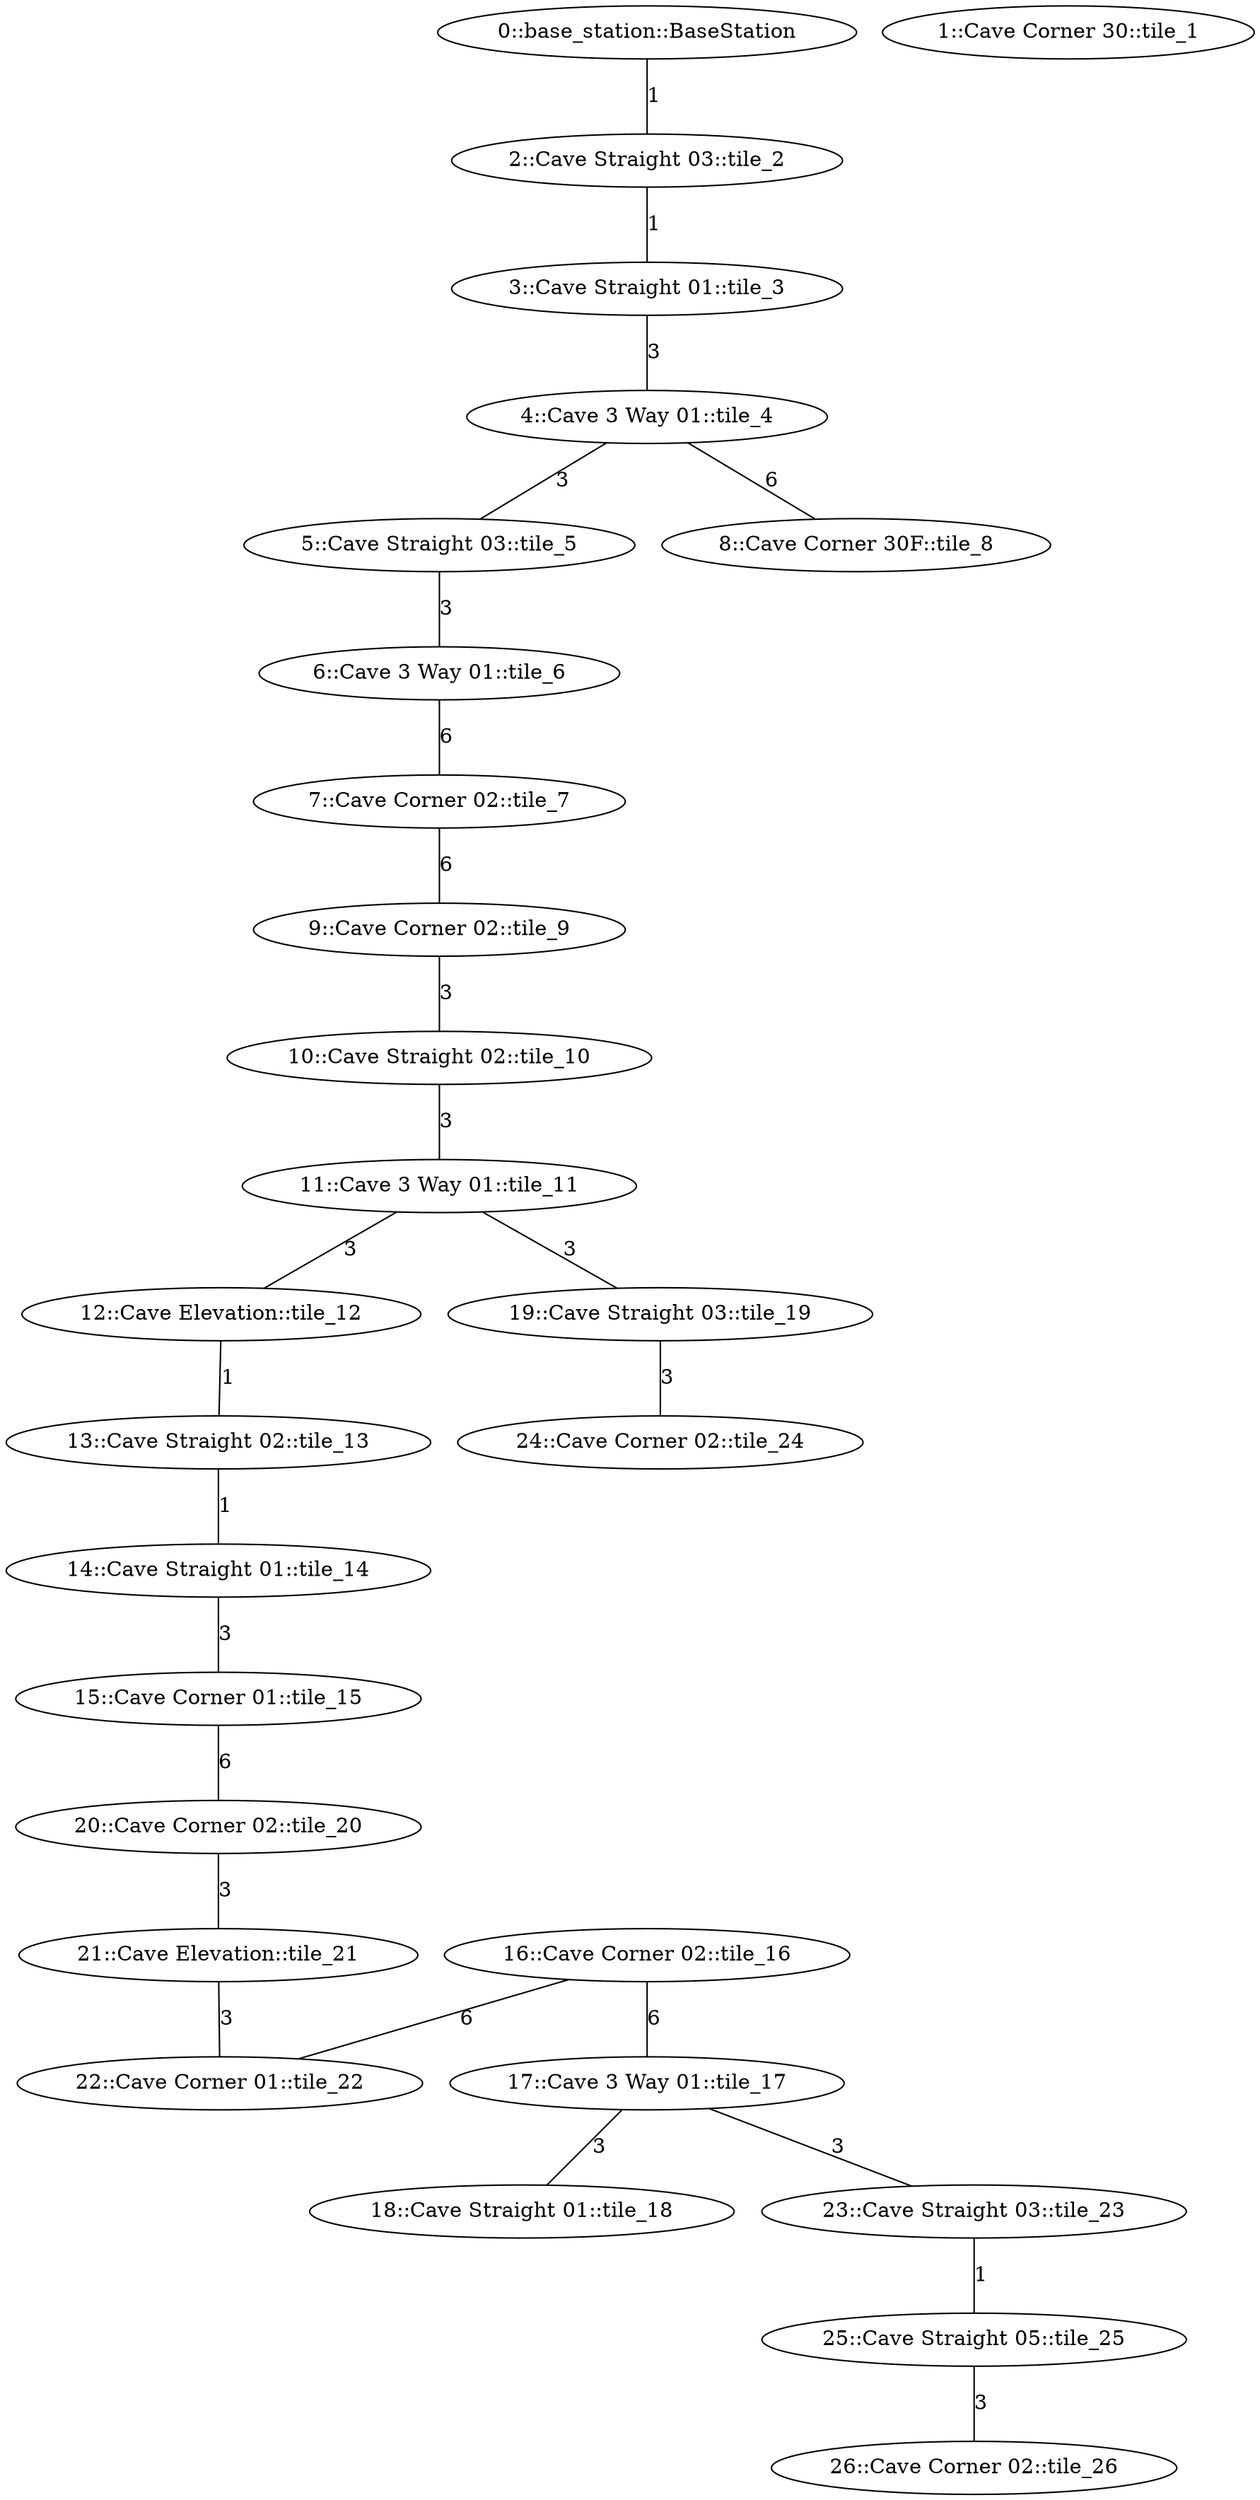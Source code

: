 /* Visibility graph for simple_cave_03 */
/* Generated with the generator.py script: */
/*   __main__.py simple_cave_03.tsv -\-graph-file simple_cave_03.dot -\-world-file simple_cave_03.sdf -\-world-name simple_cave_03 -\-scale_x 25 -\-scale_y 25 -\-cave -\-y0 25 -\-x0 0 -\-z0 0 -\-level_type row_col -\-levels_buf 5 */

graph {
  /* ==== Vertices ==== */

  /* Base station / Staging area */
  0   [label="0::base_station::BaseStation"];

  1   [label="1::Cave Corner 30::tile_1"];
  2   [label="2::Cave Straight 03::tile_2"];
  3   [label="3::Cave Straight 01::tile_3"];
  4   [label="4::Cave 3 Way 01::tile_4"];
  5   [label="5::Cave Straight 03::tile_5"];
  6   [label="6::Cave 3 Way 01::tile_6"];
  7   [label="7::Cave Corner 02::tile_7"];
  8   [label="8::Cave Corner 30F::tile_8"];
  9   [label="9::Cave Corner 02::tile_9"];
  10  [label="10::Cave Straight 02::tile_10"];
  11  [label="11::Cave 3 Way 01::tile_11"];
  12  [label="12::Cave Elevation::tile_12"];
  13  [label="13::Cave Straight 02::tile_13"];
  14  [label="14::Cave Straight 01::tile_14"];
  15  [label="15::Cave Corner 01::tile_15"];
  16  [label="16::Cave Corner 02::tile_16"];
  17  [label="17::Cave 3 Way 01::tile_17"];
  18  [label="18::Cave Straight 01::tile_18"];
  19  [label="19::Cave Straight 03::tile_19"];
  20  [label="20::Cave Corner 02::tile_20"];
  21  [label="21::Cave Elevation::tile_21"];
  22  [label="22::Cave Corner 01::tile_22"];
  23  [label="23::Cave Straight 03::tile_23"];
  24  [label="24::Cave Corner 02::tile_24"];
  25  [label="25::Cave Straight 05::tile_25"];
  26  [label="26::Cave Corner 02::tile_26"];

  /* ==== Edges ==== */

  /* Base station */
  0  -- 2   [label=1];
  2  -- 3   [label=1];
  3  -- 4   [label=3];  /* Intersection */
  4  -- 5   [label=3];  /* Intersection */
  4  -- 8   [label=6];  /* Intersection */
  5  -- 6   [label=3];  /* Intersection */
  6  -- 7   [label=6];  /* Intersection */
  7  -- 9   [label=6];
  9  -- 10  [label=3];
  10 -- 11  [label=3];  /* Intersection */
  11 -- 12  [label=3];  /* Intersection */
  11 -- 19  [label=3];  /* Intersection */
  12 -- 13  [label=1];
  13 -- 14  [label=1];
  14 -- 15  [label=3];
  15 -- 20  [label=6];
  16 -- 17  [label=6];  /* Intersection */
  16 -- 22  [label=6];
  17 -- 18  [label=3];  /* Intersection */
  17 -- 23  [label=3];  /* Intersection */
  19 -- 24  [label=3];
  20 -- 21  [label=3];
  21 -- 22  [label=3];
  23 -- 25  [label=1];
  25 -- 26  [label=3];
}
